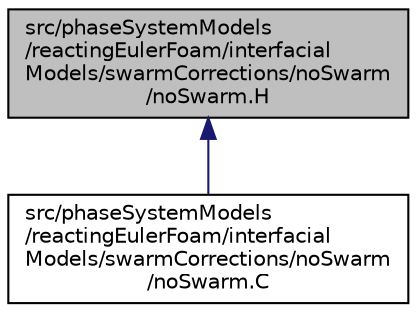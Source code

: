 digraph "src/phaseSystemModels/reactingEulerFoam/interfacialModels/swarmCorrections/noSwarm/noSwarm.H"
{
  bgcolor="transparent";
  edge [fontname="Helvetica",fontsize="10",labelfontname="Helvetica",labelfontsize="10"];
  node [fontname="Helvetica",fontsize="10",shape=record];
  Node1 [label="src/phaseSystemModels\l/reactingEulerFoam/interfacial\lModels/swarmCorrections/noSwarm\l/noSwarm.H",height=0.2,width=0.4,color="black", fillcolor="grey75", style="filled" fontcolor="black"];
  Node1 -> Node2 [dir="back",color="midnightblue",fontsize="10",style="solid",fontname="Helvetica"];
  Node2 [label="src/phaseSystemModels\l/reactingEulerFoam/interfacial\lModels/swarmCorrections/noSwarm\l/noSwarm.C",height=0.2,width=0.4,color="black",URL="$src_2phaseSystemModels_2reactingEulerFoam_2interfacialModels_2swarmCorrections_2noSwarm_2noSwarm_8C.html"];
}
